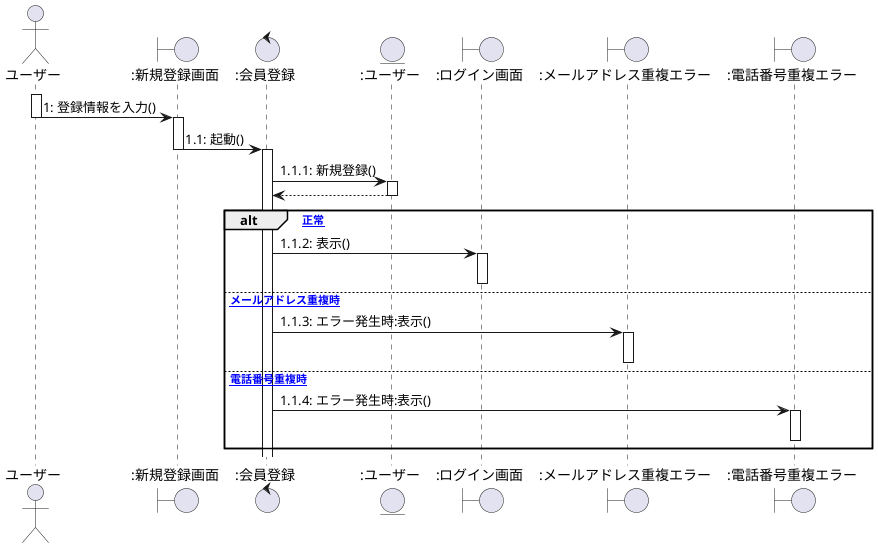 @startuml 新規登録シーケンス図

actor ユーザー as 0
Boundary ":新規登録画面" as a
Control ":会員登録" as b
Entity ":ユーザー" as c
Boundary ":ログイン画面" as d
Boundary ":メールアドレス重複エラー" as e
Boundary ":電話番号重複エラー" as f

activate 0
    0 -> a :1: 登録情報を入力()
deactivate 0
activate a
    a -> b :1.1: 起動()
deactivate a
activate b
    b -> c :1.1.1: 新規登録()
activate c
    b <-- c
deactivate c
alt [正常]
    b -> d :1.1.2: 表示()
activate d
deactivate d
else [メールアドレス重複時]
    b -> e :1.1.3: エラー発生時:表示()
activate e
deactivate e
else [電話番号重複時]
    b -> f :1.1.4: エラー発生時:表示()
activate f
deactivate f
deactivate c
end

@enduml

@startuml ログインシーケンス図

actor ユーザー as 0
Boundary ":ログイン画面" as a
Control ":ユーザー認証" as b
Entity ":ユーザー" as c
Boundary ":マイページ" as d
Boundary ":無効なログインエラー" as e
Boundary ":ログインエラー" as f

activate 0
    0 -> a :1: ログイン情報を入力()
deactivate 0
activate a
    a -> b :1.1: 起動()
deactivate a
activate b
    b -> c :1.1.1: ユーザー認証()
activate c
    b <-- c
deactivate c
alt [正常]
    b -> d :1.1.2: 表示()
activate d
deactivate d
else [無効な情報入力時]
    b -> e :1.1.3: エラー発生時:表示()
activate e
deactivate e
else [ログイン失敗時]
    b -> f :1.1.4: エラー発生時:表示()
deactivate b
activate f
f -[hidden]-> f
deactivate f
end

@enduml

@startuml ログアウトシーケンス図

actor ユーザー as 0
Boundary ":マイページ" as a
Control ":ログアウト処理" as b
Entity ":ユーザー" as c
Boundary ":トップページ" as d
Boundary ":ログアウトエラー" as e

activate 0
    0 -> a :1: ログアウトをクリック()
deactivate 0
activate a
    a -> b :1.1: 起動()
deactivate a
activate b
    b -> c :1.1.1: ログアウト要求()
activate c
    b <-- c
deactivate c
alt [正常]
    b -> d :1.1.2: 表示()
activate d
deactivate d
else [ログアウト失敗時]
    b -> e :1.1.3: エラー発生時:表示()
deactivate b
activate e
e -[hidden]-> e
deactivate e
end

@enduml

@startuml 登録情報変更シーケンス図

actor ユーザー as 0
Boundary ":会員情報変更画面" as a
Control ":入力情報を更新" as b
Entity ":ユーザー" as c
Boundary ":マイページ" as d
Boundary ":メールアドレス重複エラー" as e
Boundary ":電話番号重複エラー" as f
Boundary ":情報更新エラー" as g

activate 0
    0 -> a :1: 変更項目を入力し\n  　  変更をクリック()
deactivate 0
activate a
    a -> b :1.1: 起動()
deactivate a
activate b
    b -> c :1.1.1: 更新()
activate c
    b <-- c
deactivate c
alt [正常]
    b -> d :1.1.2: 表示()
activate d
deactivate d
else [メールアドレス重複時]
    b -> e :1.1.3: エラー発生時:表示()
activate e
deactivate e
else [電話番号重複時]
    b -> f :1.1.4: エラー発生時:表示()
activate f
deactivate f
else [情報更新失敗時]
    b -> g :1.1.5: エラー発生時:表示()
deactivate b
activate g
g -[hidden]-> g
deactivate g
end

@enduml
